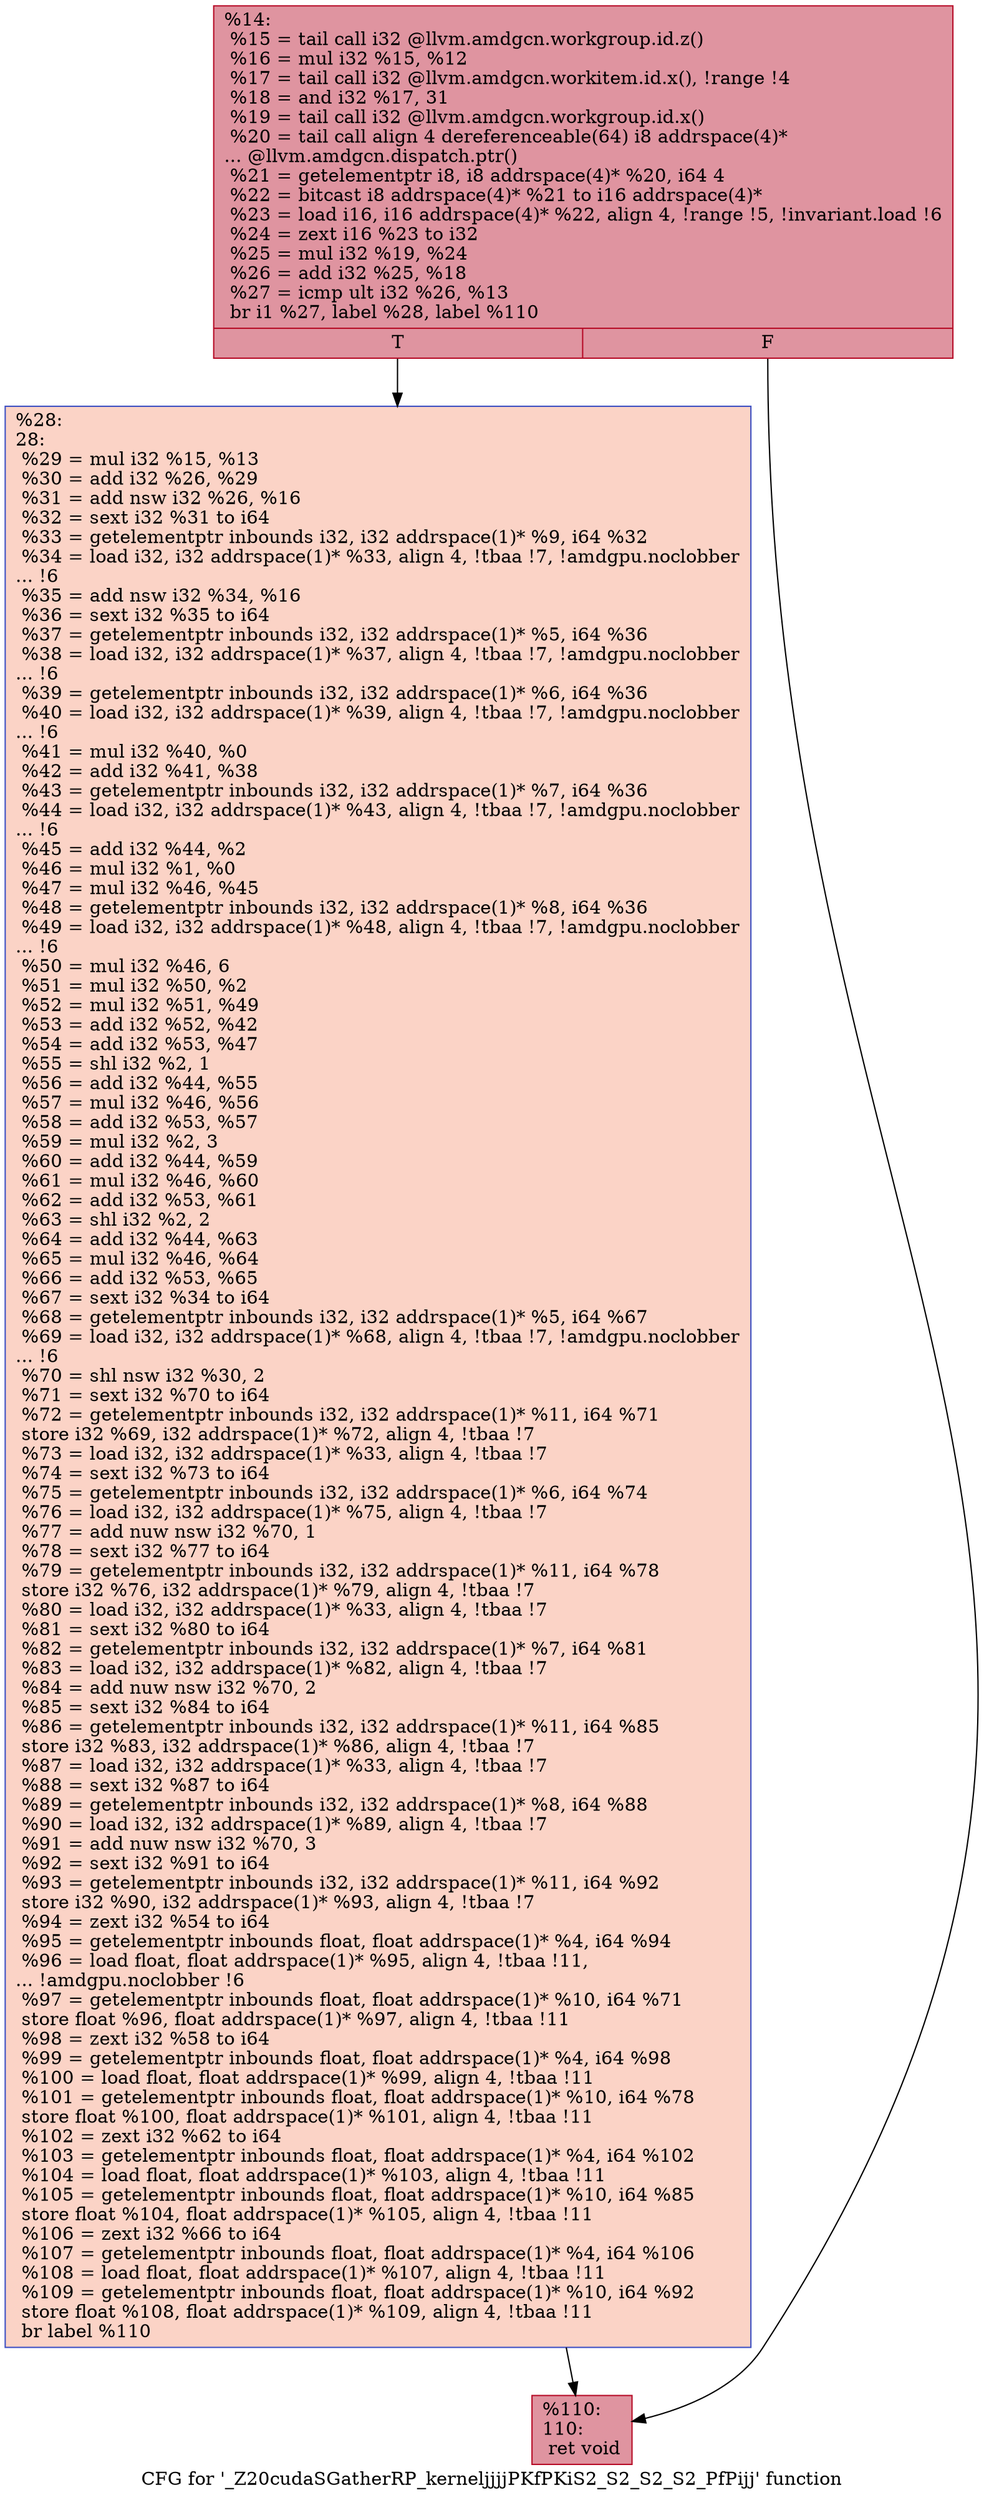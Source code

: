 digraph "CFG for '_Z20cudaSGatherRP_kerneljjjjPKfPKiS2_S2_S2_S2_PfPijj' function" {
	label="CFG for '_Z20cudaSGatherRP_kerneljjjjPKfPKiS2_S2_S2_S2_PfPijj' function";

	Node0x55a0780 [shape=record,color="#b70d28ff", style=filled, fillcolor="#b70d2870",label="{%14:\l  %15 = tail call i32 @llvm.amdgcn.workgroup.id.z()\l  %16 = mul i32 %15, %12\l  %17 = tail call i32 @llvm.amdgcn.workitem.id.x(), !range !4\l  %18 = and i32 %17, 31\l  %19 = tail call i32 @llvm.amdgcn.workgroup.id.x()\l  %20 = tail call align 4 dereferenceable(64) i8 addrspace(4)*\l... @llvm.amdgcn.dispatch.ptr()\l  %21 = getelementptr i8, i8 addrspace(4)* %20, i64 4\l  %22 = bitcast i8 addrspace(4)* %21 to i16 addrspace(4)*\l  %23 = load i16, i16 addrspace(4)* %22, align 4, !range !5, !invariant.load !6\l  %24 = zext i16 %23 to i32\l  %25 = mul i32 %19, %24\l  %26 = add i32 %25, %18\l  %27 = icmp ult i32 %26, %13\l  br i1 %27, label %28, label %110\l|{<s0>T|<s1>F}}"];
	Node0x55a0780:s0 -> Node0x55a3670;
	Node0x55a0780:s1 -> Node0x55a3700;
	Node0x55a3670 [shape=record,color="#3d50c3ff", style=filled, fillcolor="#f59c7d70",label="{%28:\l28:                                               \l  %29 = mul i32 %15, %13\l  %30 = add i32 %26, %29\l  %31 = add nsw i32 %26, %16\l  %32 = sext i32 %31 to i64\l  %33 = getelementptr inbounds i32, i32 addrspace(1)* %9, i64 %32\l  %34 = load i32, i32 addrspace(1)* %33, align 4, !tbaa !7, !amdgpu.noclobber\l... !6\l  %35 = add nsw i32 %34, %16\l  %36 = sext i32 %35 to i64\l  %37 = getelementptr inbounds i32, i32 addrspace(1)* %5, i64 %36\l  %38 = load i32, i32 addrspace(1)* %37, align 4, !tbaa !7, !amdgpu.noclobber\l... !6\l  %39 = getelementptr inbounds i32, i32 addrspace(1)* %6, i64 %36\l  %40 = load i32, i32 addrspace(1)* %39, align 4, !tbaa !7, !amdgpu.noclobber\l... !6\l  %41 = mul i32 %40, %0\l  %42 = add i32 %41, %38\l  %43 = getelementptr inbounds i32, i32 addrspace(1)* %7, i64 %36\l  %44 = load i32, i32 addrspace(1)* %43, align 4, !tbaa !7, !amdgpu.noclobber\l... !6\l  %45 = add i32 %44, %2\l  %46 = mul i32 %1, %0\l  %47 = mul i32 %46, %45\l  %48 = getelementptr inbounds i32, i32 addrspace(1)* %8, i64 %36\l  %49 = load i32, i32 addrspace(1)* %48, align 4, !tbaa !7, !amdgpu.noclobber\l... !6\l  %50 = mul i32 %46, 6\l  %51 = mul i32 %50, %2\l  %52 = mul i32 %51, %49\l  %53 = add i32 %52, %42\l  %54 = add i32 %53, %47\l  %55 = shl i32 %2, 1\l  %56 = add i32 %44, %55\l  %57 = mul i32 %46, %56\l  %58 = add i32 %53, %57\l  %59 = mul i32 %2, 3\l  %60 = add i32 %44, %59\l  %61 = mul i32 %46, %60\l  %62 = add i32 %53, %61\l  %63 = shl i32 %2, 2\l  %64 = add i32 %44, %63\l  %65 = mul i32 %46, %64\l  %66 = add i32 %53, %65\l  %67 = sext i32 %34 to i64\l  %68 = getelementptr inbounds i32, i32 addrspace(1)* %5, i64 %67\l  %69 = load i32, i32 addrspace(1)* %68, align 4, !tbaa !7, !amdgpu.noclobber\l... !6\l  %70 = shl nsw i32 %30, 2\l  %71 = sext i32 %70 to i64\l  %72 = getelementptr inbounds i32, i32 addrspace(1)* %11, i64 %71\l  store i32 %69, i32 addrspace(1)* %72, align 4, !tbaa !7\l  %73 = load i32, i32 addrspace(1)* %33, align 4, !tbaa !7\l  %74 = sext i32 %73 to i64\l  %75 = getelementptr inbounds i32, i32 addrspace(1)* %6, i64 %74\l  %76 = load i32, i32 addrspace(1)* %75, align 4, !tbaa !7\l  %77 = add nuw nsw i32 %70, 1\l  %78 = sext i32 %77 to i64\l  %79 = getelementptr inbounds i32, i32 addrspace(1)* %11, i64 %78\l  store i32 %76, i32 addrspace(1)* %79, align 4, !tbaa !7\l  %80 = load i32, i32 addrspace(1)* %33, align 4, !tbaa !7\l  %81 = sext i32 %80 to i64\l  %82 = getelementptr inbounds i32, i32 addrspace(1)* %7, i64 %81\l  %83 = load i32, i32 addrspace(1)* %82, align 4, !tbaa !7\l  %84 = add nuw nsw i32 %70, 2\l  %85 = sext i32 %84 to i64\l  %86 = getelementptr inbounds i32, i32 addrspace(1)* %11, i64 %85\l  store i32 %83, i32 addrspace(1)* %86, align 4, !tbaa !7\l  %87 = load i32, i32 addrspace(1)* %33, align 4, !tbaa !7\l  %88 = sext i32 %87 to i64\l  %89 = getelementptr inbounds i32, i32 addrspace(1)* %8, i64 %88\l  %90 = load i32, i32 addrspace(1)* %89, align 4, !tbaa !7\l  %91 = add nuw nsw i32 %70, 3\l  %92 = sext i32 %91 to i64\l  %93 = getelementptr inbounds i32, i32 addrspace(1)* %11, i64 %92\l  store i32 %90, i32 addrspace(1)* %93, align 4, !tbaa !7\l  %94 = zext i32 %54 to i64\l  %95 = getelementptr inbounds float, float addrspace(1)* %4, i64 %94\l  %96 = load float, float addrspace(1)* %95, align 4, !tbaa !11,\l... !amdgpu.noclobber !6\l  %97 = getelementptr inbounds float, float addrspace(1)* %10, i64 %71\l  store float %96, float addrspace(1)* %97, align 4, !tbaa !11\l  %98 = zext i32 %58 to i64\l  %99 = getelementptr inbounds float, float addrspace(1)* %4, i64 %98\l  %100 = load float, float addrspace(1)* %99, align 4, !tbaa !11\l  %101 = getelementptr inbounds float, float addrspace(1)* %10, i64 %78\l  store float %100, float addrspace(1)* %101, align 4, !tbaa !11\l  %102 = zext i32 %62 to i64\l  %103 = getelementptr inbounds float, float addrspace(1)* %4, i64 %102\l  %104 = load float, float addrspace(1)* %103, align 4, !tbaa !11\l  %105 = getelementptr inbounds float, float addrspace(1)* %10, i64 %85\l  store float %104, float addrspace(1)* %105, align 4, !tbaa !11\l  %106 = zext i32 %66 to i64\l  %107 = getelementptr inbounds float, float addrspace(1)* %4, i64 %106\l  %108 = load float, float addrspace(1)* %107, align 4, !tbaa !11\l  %109 = getelementptr inbounds float, float addrspace(1)* %10, i64 %92\l  store float %108, float addrspace(1)* %109, align 4, !tbaa !11\l  br label %110\l}"];
	Node0x55a3670 -> Node0x55a3700;
	Node0x55a3700 [shape=record,color="#b70d28ff", style=filled, fillcolor="#b70d2870",label="{%110:\l110:                                              \l  ret void\l}"];
}
